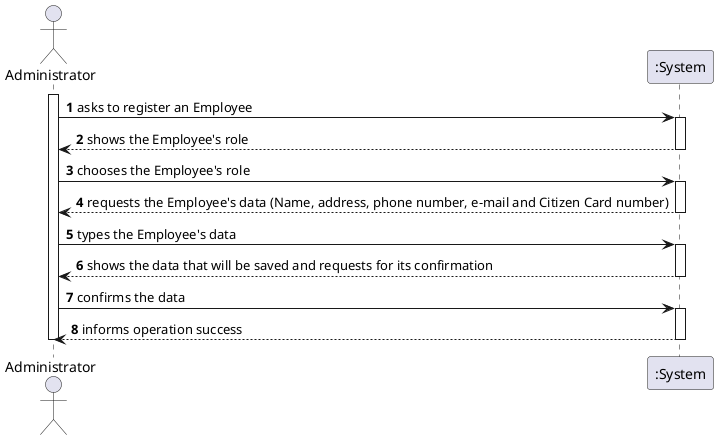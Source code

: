 @startuml
autonumber
actor "Administrator" as Admin

activate Admin
Admin -> ":System" : asks to register an Employee
activate ":System"
":System" --> Admin : shows the Employee's role
deactivate ":System"

Admin -> ":System" : chooses the Employee's role
activate ":System"
":System" --> Admin : requests the Employee's data (Name, address, phone number, e-mail and Citizen Card number)
deactivate ":System"

Admin -> ":System" : types the Employee's data
activate ":System"
":System" --> Admin : shows the data that will be saved and requests for its confirmation
deactivate ":System"

Admin -> ":System" : confirms the data
activate ":System"
":System" --> Admin : informs operation success
deactivate ":System"

deactivate Admin

@enduml